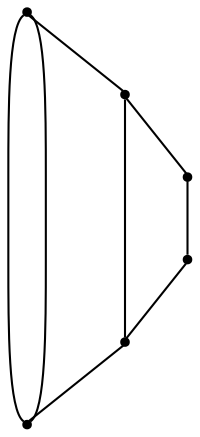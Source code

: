graph {
  node [shape=point,comment="{\"directed\":false,\"doi\":\"10.1007/978-3-030-68766-3_12\",\"figure\":\"2 (3)\"}"]

  v0 [pos="418.68232537530014,290.18144059169117"]
  v1 [pos="501.9872381153907,290.1814405916911"]
  v2 [pos="363.14847767904155,290.18144059169117"]
  v3 [pos="557.5232319207466,290.18144059169117"]
  v4 [pos="307.6115062017634,290.1814644370555"]
  v5 [pos="613.0590985492672,290.1814405916911"]

  v0 -- v1 [id="-1",pos="418.68232537530014,290.18144059169117 418.68337458419217,317.9490733338641 501.9883032213871,317.9490733338641 501.9872381153907,290.1814405916911"]
  v5 -- v3 [id="-3",pos="613.0590985492672,290.1814405916911 557.5232319207466,290.18144059169117 557.5232319207466,290.18144059169117 557.5232319207466,290.18144059169117"]
  v3 -- v1 [id="-4",pos="557.5232319207466,290.18144059169117 501.9872381153907,290.1814405916911 501.9872381153907,290.1814405916911 501.9872381153907,290.1814405916911"]
  v1 -- v0 [id="-5",pos="501.9872381153907,290.1814405916911 418.68232537530014,290.18144059169117 418.68232537530014,290.18144059169117 418.68232537530014,290.18144059169117"]
  v0 -- v2 [id="-6",pos="418.68232537530014,290.18144059169117 363.14847767904155,290.18144059169117 363.14847767904155,290.18144059169117 363.14847767904155,290.18144059169117"]
  v2 -- v4 [id="-7",pos="363.14847767904155,290.18144059169117 307.6115062017634,290.1814644370555 307.6115062017634,290.1814644370555 307.6115062017634,290.1814644370555"]
  v4 -- v5 [id="-11",pos="307.6115062017634,290.1814644370555 307.61151415031566,373.4822245292338 613.0559986139044,373.4822245292338 613.0590985492672,290.1814405916911"]
  v2 -- v3 [id="-14",pos="363.14847767904155,290.18144059169117 363.14951099082907,345.7156489315489 557.5221350205413,345.7156489315489 557.5232319207466,290.18144059169117"]
}
